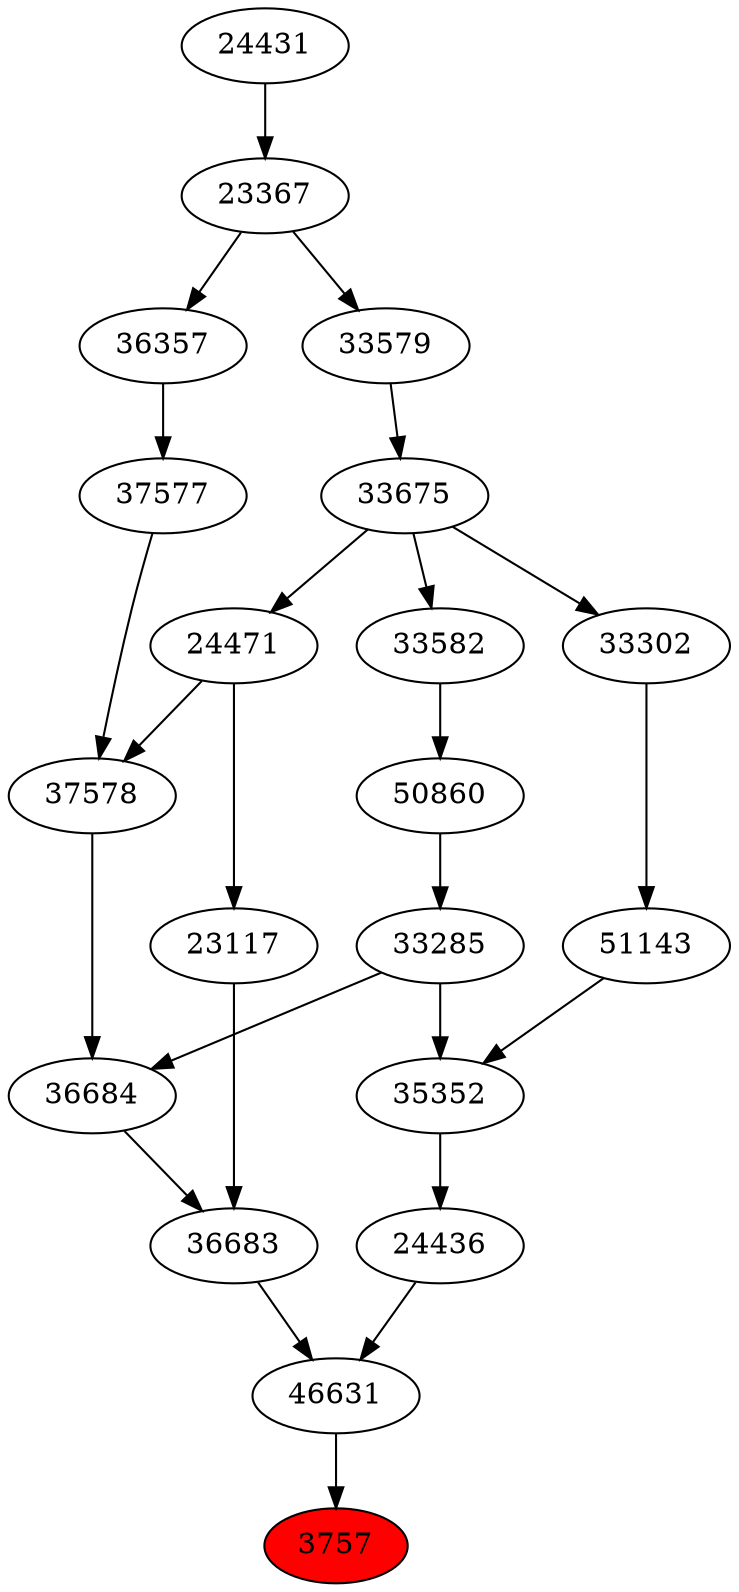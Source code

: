 strict digraph{ 
3757 [label="3757" fillcolor=red style=filled]
46631 -> 3757
46631 [label="46631"]
36683 -> 46631
24436 -> 46631
36683 [label="36683"]
36684 -> 36683
23117 -> 36683
24436 [label="24436"]
35352 -> 24436
36684 [label="36684"]
33285 -> 36684
37578 -> 36684
23117 [label="23117"]
24471 -> 23117
35352 [label="35352"]
33285 -> 35352
51143 -> 35352
33285 [label="33285"]
50860 -> 33285
37578 [label="37578"]
24471 -> 37578
37577 -> 37578
24471 [label="24471"]
33675 -> 24471
51143 [label="51143"]
33302 -> 51143
50860 [label="50860"]
33582 -> 50860
37577 [label="37577"]
36357 -> 37577
33675 [label="33675"]
33579 -> 33675
33302 [label="33302"]
33675 -> 33302
33582 [label="33582"]
33675 -> 33582
36357 [label="36357"]
23367 -> 36357
33579 [label="33579"]
23367 -> 33579
23367 [label="23367"]
24431 -> 23367
24431 [label="24431"]
}